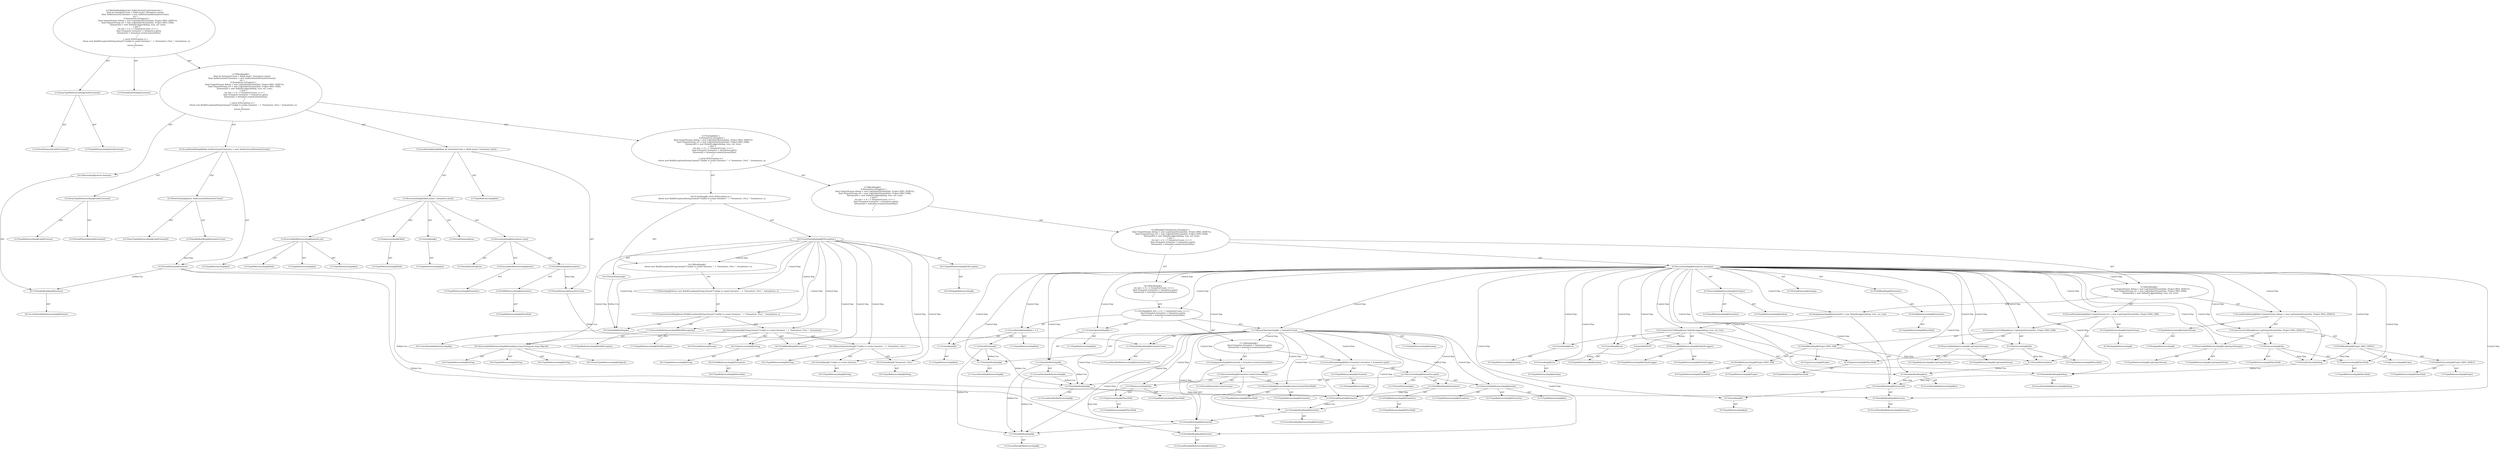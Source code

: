digraph "getListeners#?" {
0 [label="2:CtVirtualElement@AuditListener[]" shape=ellipse]
1 [label="2:CtArrayTypeReferenceImpl@AuditListener[]" shape=ellipse]
2 [label="2:CtTypeReferenceImpl@AuditListener" shape=ellipse]
3 [label="2:CtVirtualElement@getListeners" shape=ellipse]
4 [label="3:CtTypeReferenceImpl@int" shape=ellipse]
5 [label="3:CtExecutableReferenceImpl@max(int,int)" shape=ellipse]
6 [label="3:CtTypeReferenceImpl@Math" shape=ellipse]
7 [label="3:CtTypeReferenceImpl@int" shape=ellipse]
8 [label="3:CtTypeReferenceImpl@int" shape=ellipse]
9 [label="3:CtTypeReferenceImpl@int" shape=ellipse]
10 [label="3:CtVirtualElement@max" shape=ellipse]
11 [label="3:CtTypeAccessImpl@Math" shape=ellipse]
12 [label="3:CtTypeReferenceImpl@Math" shape=ellipse]
13 [label="3:CtLiteralImpl@1" shape=ellipse]
14 [label="3:CtTypeReferenceImpl@int" shape=ellipse]
15 [label="3:CtExecutableReferenceImpl@size()" shape=ellipse]
16 [label="3:CtTypeReferenceImpl@formatters" shape=ellipse]
17 [label="3:CtVirtualElement@size" shape=ellipse]
18 [label="3:CtFieldReferenceImpl@formatters" shape=ellipse]
19 [label="3:CtTypeReferenceImpl@PlaceHold" shape=ellipse]
20 [label="3:CtFieldReadImpl@formatters" shape=ellipse]
21 [label="3:CtInvocationImpl@formatters.size()" shape=ellipse]
22 [label="3:CtInvocationImpl@Math.max(1, formatters.size())" shape=ellipse]
23 [label="3:CtVirtualElement@formatterCount" shape=ellipse]
24 [label="3:CtLocalVariableImpl@final int formatterCount = Math.max(1, formatters.size())" shape=ellipse]
25 [label="4:CtVirtualElement@AuditListener[]" shape=ellipse]
26 [label="4:CtArrayTypeReferenceImpl@AuditListener[]" shape=ellipse]
27 [label="4:CtTypeReferenceImpl@AuditListener" shape=ellipse]
28 [label="4:CtNewArrayImpl@new AuditListener[formatterCount]" shape=ellipse]
29 [label="4:CtArrayTypeReferenceImpl@AuditListener[]" shape=ellipse]
30 [label="4:CtVariableReadImpl@formatterCount" shape=ellipse]
31 [label="4:CtVirtualElement@listeners" shape=ellipse]
32 [label="4:CtLocalVariableImpl@final AuditListener[] listeners = new AuditListener[formatterCount]" shape=ellipse]
33 [label="6:CtExecutableReferenceImpl@isEmpty()" shape=ellipse]
34 [label="6:CtTypeReferenceImpl@formatters" shape=ellipse]
35 [label="6:CtTypeReferenceImpl@boolean" shape=ellipse]
36 [label="6:CtVirtualElement@isEmpty" shape=ellipse]
37 [label="6:CtFieldReferenceImpl@formatters" shape=ellipse]
38 [label="6:CtTypeReferenceImpl@PlaceHold" shape=ellipse]
39 [label="6:CtFieldReadImpl@formatters" shape=ellipse]
40 [label="6:CtInvocationImpl@formatters.isEmpty()" shape=ellipse]
41 [label="7:CtTypeReferenceImpl@OutputStream" shape=ellipse]
42 [label="7:CtPackageReferenceImpl@" shape=ellipse]
43 [label="7:CtExecutableReferenceImpl@LogOutputStream()" shape=ellipse]
44 [label="7:CtTypeReferenceImpl@LogOutputStream" shape=ellipse]
45 [label="7:CtTypeReferenceImpl@LogOutputStream" shape=ellipse]
46 [label="7:CtTypeAccessImpl@PlaceHold" shape=ellipse]
47 [label="7:CtTypeReferenceImpl@PlaceHold" shape=ellipse]
48 [label="7:CtThisAccessImpl@this" shape=ellipse]
49 [label="7:CtTypeReferenceImpl@PlaceHold" shape=ellipse]
50 [label="7:CtFieldReferenceImpl@Project.MSG_DEBUG" shape=ellipse]
51 [label="7:CtTypeReferenceImpl@Project" shape=ellipse]
52 [label="7:CtTypeReferenceImpl@PlaceHold" shape=ellipse]
53 [label="7:CtFieldReadImpl@Project.MSG_DEBUG" shape=ellipse]
54 [label="7:CtTypeAccessImpl@Project" shape=ellipse]
55 [label="7:CtConstructorCallImpl@new LogOutputStream(this, Project.MSG_DEBUG)" shape=ellipse]
56 [label="7:CtVirtualElement@debug" shape=ellipse]
57 [label="7:CtLocalVariableImpl@final OutputStream debug = new LogOutputStream(this, Project.MSG_DEBUG)" shape=ellipse]
58 [label="8:CtTypeReferenceImpl@OutputStream" shape=ellipse]
59 [label="8:CtPackageReferenceImpl@" shape=ellipse]
60 [label="8:CtExecutableReferenceImpl@LogOutputStream()" shape=ellipse]
61 [label="8:CtTypeReferenceImpl@LogOutputStream" shape=ellipse]
62 [label="8:CtTypeReferenceImpl@LogOutputStream" shape=ellipse]
63 [label="8:CtTypeAccessImpl@PlaceHold" shape=ellipse]
64 [label="8:CtTypeReferenceImpl@PlaceHold" shape=ellipse]
65 [label="8:CtThisAccessImpl@this" shape=ellipse]
66 [label="8:CtTypeReferenceImpl@PlaceHold" shape=ellipse]
67 [label="8:CtFieldReferenceImpl@Project.MSG_ERR" shape=ellipse]
68 [label="8:CtTypeReferenceImpl@Project" shape=ellipse]
69 [label="8:CtTypeReferenceImpl@PlaceHold" shape=ellipse]
70 [label="8:CtFieldReadImpl@Project.MSG_ERR" shape=ellipse]
71 [label="8:CtTypeAccessImpl@Project" shape=ellipse]
72 [label="8:CtConstructorCallImpl@new LogOutputStream(this, Project.MSG_ERR)" shape=ellipse]
73 [label="8:CtVirtualElement@err" shape=ellipse]
74 [label="8:CtLocalVariableImpl@final OutputStream err = new LogOutputStream(this, Project.MSG_ERR)" shape=ellipse]
75 [label="9:CtVariableReadImpl@listeners" shape=ellipse]
76 [label="9:CtLocalVariableReferenceImpl@listeners" shape=ellipse]
77 [label="9:CtLiteralImpl@0" shape=ellipse]
78 [label="9:CtTypeReferenceImpl@int" shape=ellipse]
79 [label="9:CtArrayWriteImpl@listeners[0]" shape=ellipse]
80 [label="9:CtExecutableReferenceImpl@DefaultLogger()" shape=ellipse]
81 [label="9:CtTypeReferenceImpl@DefaultLogger" shape=ellipse]
82 [label="9:CtTypeReferenceImpl@DefaultLogger" shape=ellipse]
83 [label="9:CtVariableReadImpl@debug" shape=ellipse]
84 [label="9:CtLocalVariableReferenceImpl@debug" shape=ellipse]
85 [label="9:CtLiteralImpl@true" shape=ellipse]
86 [label="9:CtTypeReferenceImpl@boolean" shape=ellipse]
87 [label="9:CtVariableReadImpl@err" shape=ellipse]
88 [label="9:CtLocalVariableReferenceImpl@err" shape=ellipse]
89 [label="9:CtLiteralImpl@true" shape=ellipse]
90 [label="9:CtTypeReferenceImpl@boolean" shape=ellipse]
91 [label="9:CtConstructorCallImpl@new DefaultLogger(debug, true, err, true)" shape=ellipse]
92 [label="9:CtAssignmentImpl@listeners[0] = new DefaultLogger(debug, true, err, true)" shape=ellipse]
93 [label="6:CtBlockImpl@\{
    final OutputStream debug = new LogOutputStream(this, Project.MSG_DEBUG);
    final OutputStream err = new LogOutputStream(this, Project.MSG_ERR);
    listeners[0] = new DefaultLogger(debug, true, err, true);
\}" shape=ellipse]
94 [label="11:CtTypeReferenceImpl@int" shape=ellipse]
95 [label="11:CtLiteralImpl@0" shape=ellipse]
96 [label="11:CtTypeReferenceImpl@int" shape=ellipse]
97 [label="11:CtVirtualElement@i" shape=ellipse]
98 [label="11:CtLocalVariableImpl@int i = 0" shape=ellipse]
99 [label="11:CtVariableReadImpl@i" shape=ellipse]
100 [label="11:CtLocalVariableReferenceImpl@i" shape=ellipse]
101 [label="11:CtVariableReadImpl@formatterCount" shape=ellipse]
102 [label="11:CtLocalVariableReferenceImpl@formatterCount" shape=ellipse]
103 [label="11:CtBinaryOperatorImpl@i < formatterCount" shape=ellipse]
104 [label="11:CtTypeReferenceImpl@boolean" shape=ellipse]
105 [label="11:CtVariableWriteImpl@i" shape=ellipse]
106 [label="11:CtLocalVariableReferenceImpl@i" shape=ellipse]
107 [label="11:CtUnaryOperatorImpl@i++" shape=ellipse]
108 [label="11:CtTypeReferenceImpl@int" shape=ellipse]
109 [label="12:CtTypeReferenceImpl@Formatter" shape=ellipse]
110 [label="12:CtPackageReferenceImpl@" shape=ellipse]
111 [label="12:CtExecutableReferenceImpl@get(int)" shape=ellipse]
112 [label="12:CtTypeReferenceImpl@formatters" shape=ellipse]
113 [label="12:CtTypeReferenceImpl@Formatter" shape=ellipse]
114 [label="12:CtTypeReferenceImpl@int" shape=ellipse]
115 [label="12:CtVirtualElement@get" shape=ellipse]
116 [label="12:CtFieldReferenceImpl@formatters" shape=ellipse]
117 [label="12:CtTypeReferenceImpl@PlaceHold" shape=ellipse]
118 [label="12:CtFieldReadImpl@formatters" shape=ellipse]
119 [label="12:CtVariableReadImpl@i" shape=ellipse]
120 [label="12:CtLocalVariableReferenceImpl@i" shape=ellipse]
121 [label="12:CtInvocationImpl@formatters.get(i)" shape=ellipse]
122 [label="12:CtVirtualElement@formatter" shape=ellipse]
123 [label="12:CtLocalVariableImpl@final Formatter formatter = formatters.get(i)" shape=ellipse]
124 [label="13:CtVariableReadImpl@listeners" shape=ellipse]
125 [label="13:CtLocalVariableReferenceImpl@listeners" shape=ellipse]
126 [label="13:CtVariableReadImpl@i" shape=ellipse]
127 [label="13:CtLocalVariableReferenceImpl@i" shape=ellipse]
128 [label="13:CtArrayWriteImpl@listeners[i]" shape=ellipse]
129 [label="13:CtExecutableReferenceImpl@createListener(PlaceHold)" shape=ellipse]
130 [label="13:CtTypeReferenceImpl@Formatter" shape=ellipse]
131 [label="13:CtTypeReferenceImpl@PlaceHold" shape=ellipse]
132 [label="13:CtVirtualElement@createListener" shape=ellipse]
133 [label="13:CtVariableReadImpl@formatter" shape=ellipse]
134 [label="13:CtLocalVariableReferenceImpl@formatter" shape=ellipse]
135 [label="13:CtTypeAccessImpl@PlaceHold" shape=ellipse]
136 [label="13:CtTypeReferenceImpl@PlaceHold" shape=ellipse]
137 [label="13:CtThisAccessImpl@this" shape=ellipse]
138 [label="13:CtTypeReferenceImpl@PlaceHold" shape=ellipse]
139 [label="13:CtInvocationImpl@formatter.createListener(this)" shape=ellipse]
140 [label="13:CtAssignmentImpl@listeners[i] = formatter.createListener(this)" shape=ellipse]
141 [label="11:CtBlockImpl@\{
    final Formatter formatter = formatters.get(i);
    listeners[i] = formatter.createListener(this);
\}" shape=ellipse]
142 [label="11:CtForImpl@for (int i = 0; i < formatterCount; i++) \{
    final Formatter formatter = formatters.get(i);
    listeners[i] = formatter.createListener(this);
\}" shape=ellipse]
143 [label="10:CtBlockImpl@\{
    for (int i = 0; i < formatterCount; i++) \{
        final Formatter formatter = formatters.get(i);
        listeners[i] = formatter.createListener(this);
    \}
\}" shape=ellipse]
144 [label="6:CtIfImpl@if (formatters.isEmpty()) \{
    final OutputStream debug = new LogOutputStream(this, Project.MSG_DEBUG);
    final OutputStream err = new LogOutputStream(this, Project.MSG_ERR);
    listeners[0] = new DefaultLogger(debug, true, err, true);
\} else \{
    for (int i = 0; i < formatterCount; i++) \{
        final Formatter formatter = formatters.get(i);
        listeners[i] = formatter.createListener(this);
    \}
\}" shape=ellipse]
145 [label="5:CtBlockImpl@\{
    if (formatters.isEmpty()) \{
        final OutputStream debug = new LogOutputStream(this, Project.MSG_DEBUG);
        final OutputStream err = new LogOutputStream(this, Project.MSG_ERR);
        listeners[0] = new DefaultLogger(debug, true, err, true);
    \} else \{
        for (int i = 0; i < formatterCount; i++) \{
            final Formatter formatter = formatters.get(i);
            listeners[i] = formatter.createListener(this);
        \}
    \}
\}" shape=ellipse]
146 [label="16:CtVirtualElement@e" shape=ellipse]
147 [label="16:CtTypeReferenceImpl@IOException" shape=ellipse]
148 [label="16:CtPackageReferenceImpl@" shape=ellipse]
149 [label="16:CtCatchVariableImpl@IOException e" shape=ellipse]
150 [label="17:CtExecutableReferenceImpl@BuildException()" shape=ellipse]
151 [label="17:CtTypeReferenceImpl@BuildException" shape=ellipse]
152 [label="17:CtTypeReferenceImpl@BuildException" shape=ellipse]
153 [label="18:CtExecutableReferenceImpl@format(java.lang.String,java.lang.Object[])" shape=ellipse]
154 [label="18:CtTypeReferenceImpl@String" shape=ellipse]
155 [label="18:CtTypeReferenceImpl@String" shape=ellipse]
156 [label="18:CtTypeReferenceImpl@String" shape=ellipse]
157 [label="18:CtArrayTypeReferenceImpl@Object[]" shape=ellipse]
158 [label="18:CtVirtualElement@format" shape=ellipse]
159 [label="18:CtTypeAccessImpl@String" shape=ellipse]
160 [label="18:CtTypeReferenceImpl@String" shape=ellipse]
161 [label="18:CtLiteralImpl@\"Unable to create listeners: \"" shape=ellipse]
162 [label="18:CtTypeReferenceImpl@String" shape=ellipse]
163 [label="18:CtLiteralImpl@\"formatters \{%s\}.\"" shape=ellipse]
164 [label="18:CtTypeReferenceImpl@String" shape=ellipse]
165 [label="18:CtBinaryOperatorImpl@\"Unable to create listeners: \" + \"formatters \{%s\}.\"" shape=ellipse]
166 [label="18:CtTypeReferenceImpl@String" shape=ellipse]
167 [label="18:CtFieldReferenceImpl@formatters" shape=ellipse]
168 [label="18:CtTypeReferenceImpl@PlaceHold" shape=ellipse]
169 [label="18:CtFieldReadImpl@formatters" shape=ellipse]
170 [label="18:CtInvocationImpl@String.format(\"Unable to create listeners: \" + \"formatters \{%s\}.\", formatters)" shape=ellipse]
171 [label="18:CtVariableReadImpl@e" shape=ellipse]
172 [label="18:CtCatchVariableReferenceImpl@e" shape=ellipse]
173 [label="17:CtConstructorCallImpl@new BuildException(String.format(\"Unable to create listeners: \" + \"formatters \{%s\}.\", formatters), e)" shape=ellipse]
174 [label="17:CtThrowImpl@throw new BuildException(String.format(\"Unable to create listeners: \" + \"formatters \{%s\}.\", formatters), e)" shape=ellipse]
175 [label="16:CtBlockImpl@\{
    throw new BuildException(String.format(\"Unable to create listeners: \" + \"formatters \{%s\}.\", formatters), e);
\}" shape=ellipse]
176 [label="16:CtCatchImpl@ catch (IOException e) \{
    throw new BuildException(String.format(\"Unable to create listeners: \" + \"formatters \{%s\}.\", formatters), e);
\}" shape=ellipse]
177 [label="5:CtTryImpl@try \{
    if (formatters.isEmpty()) \{
        final OutputStream debug = new LogOutputStream(this, Project.MSG_DEBUG);
        final OutputStream err = new LogOutputStream(this, Project.MSG_ERR);
        listeners[0] = new DefaultLogger(debug, true, err, true);
    \} else \{
        for (int i = 0; i < formatterCount; i++) \{
            final Formatter formatter = formatters.get(i);
            listeners[i] = formatter.createListener(this);
        \}
    \}
\} catch (IOException e) \{
    throw new BuildException(String.format(\"Unable to create listeners: \" + \"formatters \{%s\}.\", formatters), e);
\}" shape=ellipse]
178 [label="20:CtVariableReadImpl@listeners" shape=ellipse]
179 [label="20:CtLocalVariableReferenceImpl@listeners" shape=ellipse]
180 [label="20:CtReturnImpl@return listeners" shape=ellipse]
181 [label="2:CtBlockImpl@\{
    final int formatterCount = Math.max(1, formatters.size());
    final AuditListener[] listeners = new AuditListener[formatterCount];
    try \{
        if (formatters.isEmpty()) \{
            final OutputStream debug = new LogOutputStream(this, Project.MSG_DEBUG);
            final OutputStream err = new LogOutputStream(this, Project.MSG_ERR);
            listeners[0] = new DefaultLogger(debug, true, err, true);
        \} else \{
            for (int i = 0; i < formatterCount; i++) \{
                final Formatter formatter = formatters.get(i);
                listeners[i] = formatter.createListener(this);
            \}
        \}
    \} catch (IOException e) \{
        throw new BuildException(String.format(\"Unable to create listeners: \" + \"formatters \{%s\}.\", formatters), e);
    \}
    return listeners;
\}" shape=ellipse]
182 [label="2:CtMethodImpl@private AuditListener[] getListeners() \{
    final int formatterCount = Math.max(1, formatters.size());
    final AuditListener[] listeners = new AuditListener[formatterCount];
    try \{
        if (formatters.isEmpty()) \{
            final OutputStream debug = new LogOutputStream(this, Project.MSG_DEBUG);
            final OutputStream err = new LogOutputStream(this, Project.MSG_ERR);
            listeners[0] = new DefaultLogger(debug, true, err, true);
        \} else \{
            for (int i = 0; i < formatterCount; i++) \{
                final Formatter formatter = formatters.get(i);
                listeners[i] = formatter.createListener(this);
            \}
        \}
    \} catch (IOException e) \{
        throw new BuildException(String.format(\"Unable to create listeners: \" + \"formatters \{%s\}.\", formatters), e);
    \}
    return listeners;
\}" shape=ellipse]
183 [label="9:Insert@INSERT" shape=ellipse]
184 [label="9:CtTypeReferenceImpl@boolean" shape=ellipse]
185 [label="9:CtLiteralImpl@true" shape=ellipse]
1 -> 0 [label="AST"];
1 -> 2 [label="AST"];
5 -> 6 [label="AST"];
5 -> 7 [label="AST"];
5 -> 8 [label="AST"];
5 -> 9 [label="AST"];
11 -> 12 [label="AST"];
13 -> 14 [label="AST"];
15 -> 16 [label="AST"];
18 -> 19 [label="AST"];
20 -> 18 [label="AST"];
20 -> 23 [label="Data Dep"];
21 -> 17 [label="AST"];
21 -> 20 [label="AST"];
21 -> 15 [label="AST"];
22 -> 10 [label="AST"];
22 -> 11 [label="AST"];
22 -> 5 [label="AST"];
22 -> 13 [label="AST"];
22 -> 21 [label="AST"];
23 -> 101 [label="Define-Use"];
24 -> 23 [label="AST"];
24 -> 4 [label="AST"];
24 -> 22 [label="AST"];
26 -> 25 [label="AST"];
26 -> 27 [label="AST"];
28 -> 29 [label="AST"];
28 -> 30 [label="AST"];
30 -> 31 [label="Data Dep"];
31 -> 75 [label="Define-Use"];
31 -> 124 [label="Define-Use"];
31 -> 178 [label="Define-Use"];
32 -> 31 [label="AST"];
32 -> 26 [label="AST"];
32 -> 28 [label="AST"];
33 -> 34 [label="AST"];
33 -> 35 [label="AST"];
37 -> 38 [label="AST"];
39 -> 37 [label="AST"];
40 -> 36 [label="AST"];
40 -> 39 [label="AST"];
40 -> 33 [label="AST"];
40 -> 93 [label="Control Dep"];
40 -> 57 [label="Control Dep"];
40 -> 55 [label="Control Dep"];
40 -> 43 [label="Control Dep"];
40 -> 48 [label="Control Dep"];
40 -> 46 [label="Control Dep"];
40 -> 53 [label="Control Dep"];
40 -> 74 [label="Control Dep"];
40 -> 72 [label="Control Dep"];
40 -> 60 [label="Control Dep"];
40 -> 65 [label="Control Dep"];
40 -> 63 [label="Control Dep"];
40 -> 70 [label="Control Dep"];
40 -> 92 [label="Control Dep"];
40 -> 79 [label="Control Dep"];
40 -> 75 [label="Control Dep"];
40 -> 77 [label="Control Dep"];
40 -> 91 [label="Control Dep"];
40 -> 80 [label="Control Dep"];
40 -> 83 [label="Control Dep"];
40 -> 85 [label="Control Dep"];
40 -> 87 [label="Control Dep"];
40 -> 89 [label="Control Dep"];
40 -> 143 [label="Control Dep"];
40 -> 142 [label="Control Dep"];
40 -> 98 [label="Control Dep"];
40 -> 95 [label="Control Dep"];
40 -> 103 [label="Control Dep"];
40 -> 99 [label="Control Dep"];
40 -> 101 [label="Control Dep"];
40 -> 107 [label="Control Dep"];
40 -> 105 [label="Control Dep"];
40 -> 185 [label="Control Dep"];
41 -> 42 [label="AST"];
43 -> 44 [label="AST"];
43 -> 45 [label="AST"];
46 -> 47 [label="AST"];
48 -> 49 [label="AST"];
48 -> 46 [label="AST"];
48 -> 56 [label="Data Dep"];
50 -> 51 [label="AST"];
50 -> 52 [label="AST"];
53 -> 54 [label="AST"];
53 -> 50 [label="AST"];
53 -> 56 [label="Data Dep"];
55 -> 43 [label="AST"];
55 -> 48 [label="AST"];
55 -> 53 [label="AST"];
56 -> 83 [label="Define-Use"];
57 -> 56 [label="AST"];
57 -> 41 [label="AST"];
57 -> 55 [label="AST"];
58 -> 59 [label="AST"];
60 -> 61 [label="AST"];
60 -> 62 [label="AST"];
63 -> 64 [label="AST"];
65 -> 66 [label="AST"];
65 -> 63 [label="AST"];
65 -> 73 [label="Data Dep"];
67 -> 68 [label="AST"];
67 -> 69 [label="AST"];
70 -> 71 [label="AST"];
70 -> 67 [label="AST"];
70 -> 73 [label="Data Dep"];
72 -> 60 [label="AST"];
72 -> 65 [label="AST"];
72 -> 70 [label="AST"];
73 -> 87 [label="Define-Use"];
74 -> 73 [label="AST"];
74 -> 58 [label="AST"];
74 -> 72 [label="AST"];
75 -> 76 [label="AST"];
77 -> 78 [label="AST"];
79 -> 75 [label="AST"];
79 -> 77 [label="AST"];
80 -> 81 [label="AST"];
80 -> 82 [label="AST"];
83 -> 84 [label="AST"];
83 -> 79 [label="Data Dep"];
85 -> 86 [label="AST"];
87 -> 88 [label="AST"];
87 -> 79 [label="Data Dep"];
89 -> 90 [label="AST"];
91 -> 80 [label="AST"];
91 -> 83 [label="AST"];
91 -> 85 [label="AST"];
91 -> 87 [label="AST"];
91 -> 89 [label="AST"];
91 -> 183 [label="Action"];
92 -> 79 [label="AST"];
92 -> 91 [label="AST"];
93 -> 57 [label="AST"];
93 -> 74 [label="AST"];
93 -> 92 [label="AST"];
95 -> 96 [label="AST"];
97 -> 99 [label="Define-Use"];
97 -> 119 [label="Define-Use"];
97 -> 126 [label="Define-Use"];
98 -> 97 [label="AST"];
98 -> 94 [label="AST"];
98 -> 95 [label="AST"];
99 -> 100 [label="AST"];
101 -> 102 [label="AST"];
103 -> 104 [label="AST"];
103 -> 99 [label="AST"];
103 -> 101 [label="AST"];
103 -> 141 [label="Control Dep"];
103 -> 123 [label="Control Dep"];
103 -> 121 [label="Control Dep"];
103 -> 111 [label="Control Dep"];
103 -> 118 [label="Control Dep"];
103 -> 119 [label="Control Dep"];
103 -> 140 [label="Control Dep"];
103 -> 128 [label="Control Dep"];
103 -> 124 [label="Control Dep"];
103 -> 126 [label="Control Dep"];
103 -> 139 [label="Control Dep"];
103 -> 129 [label="Control Dep"];
103 -> 133 [label="Control Dep"];
103 -> 137 [label="Control Dep"];
103 -> 135 [label="Control Dep"];
105 -> 106 [label="AST"];
105 -> 119 [label="Define-Use"];
105 -> 126 [label="Define-Use"];
106 -> 119 [label="Define-Use"];
106 -> 126 [label="Define-Use"];
107 -> 108 [label="AST"];
107 -> 105 [label="AST"];
109 -> 110 [label="AST"];
111 -> 112 [label="AST"];
111 -> 113 [label="AST"];
111 -> 114 [label="AST"];
116 -> 117 [label="AST"];
118 -> 116 [label="AST"];
118 -> 122 [label="Data Dep"];
119 -> 120 [label="AST"];
119 -> 122 [label="Data Dep"];
121 -> 115 [label="AST"];
121 -> 118 [label="AST"];
121 -> 111 [label="AST"];
121 -> 119 [label="AST"];
122 -> 133 [label="Define-Use"];
123 -> 122 [label="AST"];
123 -> 109 [label="AST"];
123 -> 121 [label="AST"];
124 -> 125 [label="AST"];
126 -> 127 [label="AST"];
128 -> 124 [label="AST"];
128 -> 126 [label="AST"];
129 -> 130 [label="AST"];
129 -> 131 [label="AST"];
133 -> 134 [label="AST"];
133 -> 128 [label="Data Dep"];
135 -> 136 [label="AST"];
137 -> 138 [label="AST"];
137 -> 135 [label="AST"];
137 -> 128 [label="Data Dep"];
139 -> 132 [label="AST"];
139 -> 133 [label="AST"];
139 -> 129 [label="AST"];
139 -> 137 [label="AST"];
140 -> 128 [label="AST"];
140 -> 139 [label="AST"];
141 -> 123 [label="AST"];
141 -> 140 [label="AST"];
142 -> 98 [label="AST"];
142 -> 103 [label="AST"];
142 -> 107 [label="AST"];
142 -> 141 [label="AST"];
143 -> 142 [label="AST"];
144 -> 40 [label="AST"];
144 -> 93 [label="AST"];
144 -> 143 [label="AST"];
145 -> 144 [label="AST"];
146 -> 171 [label="Define-Use"];
147 -> 148 [label="AST"];
149 -> 146 [label="AST"];
149 -> 147 [label="AST"];
149 -> 175 [label="Control Dep"];
149 -> 174 [label="Control Dep"];
149 -> 173 [label="Control Dep"];
149 -> 150 [label="Control Dep"];
149 -> 170 [label="Control Dep"];
149 -> 153 [label="Control Dep"];
149 -> 159 [label="Control Dep"];
149 -> 165 [label="Control Dep"];
149 -> 161 [label="Control Dep"];
149 -> 163 [label="Control Dep"];
149 -> 169 [label="Control Dep"];
149 -> 171 [label="Control Dep"];
150 -> 151 [label="AST"];
150 -> 152 [label="AST"];
153 -> 154 [label="AST"];
153 -> 155 [label="AST"];
153 -> 156 [label="AST"];
153 -> 157 [label="AST"];
159 -> 160 [label="AST"];
161 -> 162 [label="AST"];
163 -> 164 [label="AST"];
165 -> 166 [label="AST"];
165 -> 161 [label="AST"];
165 -> 163 [label="AST"];
167 -> 168 [label="AST"];
169 -> 167 [label="AST"];
170 -> 158 [label="AST"];
170 -> 159 [label="AST"];
170 -> 153 [label="AST"];
170 -> 165 [label="AST"];
170 -> 169 [label="AST"];
171 -> 172 [label="AST"];
173 -> 150 [label="AST"];
173 -> 170 [label="AST"];
173 -> 171 [label="AST"];
174 -> 173 [label="AST"];
175 -> 174 [label="AST"];
176 -> 149 [label="AST"];
176 -> 175 [label="AST"];
177 -> 145 [label="AST"];
177 -> 176 [label="AST"];
178 -> 179 [label="AST"];
180 -> 178 [label="AST"];
181 -> 24 [label="AST"];
181 -> 32 [label="AST"];
181 -> 177 [label="AST"];
181 -> 180 [label="AST"];
182 -> 3 [label="AST"];
182 -> 1 [label="AST"];
182 -> 181 [label="AST"];
183 -> 185 [label="Action"];
185 -> 184 [label="AST"];
}